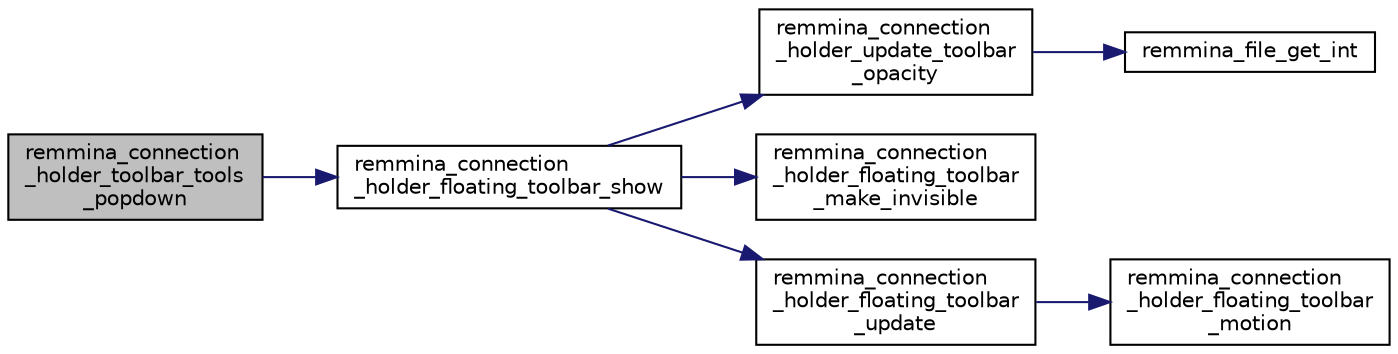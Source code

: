 digraph "remmina_connection_holder_toolbar_tools_popdown"
{
  edge [fontname="Helvetica",fontsize="10",labelfontname="Helvetica",labelfontsize="10"];
  node [fontname="Helvetica",fontsize="10",shape=record];
  rankdir="LR";
  Node9697 [label="remmina_connection\l_holder_toolbar_tools\l_popdown",height=0.2,width=0.4,color="black", fillcolor="grey75", style="filled", fontcolor="black"];
  Node9697 -> Node9698 [color="midnightblue",fontsize="10",style="solid",fontname="Helvetica"];
  Node9698 [label="remmina_connection\l_holder_floating_toolbar_show",height=0.2,width=0.4,color="black", fillcolor="white", style="filled",URL="$remmina__connection__window_8c.html#a147924e56eceebe1f61e47bf5af2218a"];
  Node9698 -> Node9699 [color="midnightblue",fontsize="10",style="solid",fontname="Helvetica"];
  Node9699 [label="remmina_connection\l_holder_update_toolbar\l_opacity",height=0.2,width=0.4,color="black", fillcolor="white", style="filled",URL="$remmina__connection__window_8c.html#aac6895538e595984302a03c07bc51fbe"];
  Node9699 -> Node9700 [color="midnightblue",fontsize="10",style="solid",fontname="Helvetica"];
  Node9700 [label="remmina_file_get_int",height=0.2,width=0.4,color="black", fillcolor="white", style="filled",URL="$remmina__file_8c.html#a4884356c195dcfb4ceacf641a1e74e66"];
  Node9698 -> Node9701 [color="midnightblue",fontsize="10",style="solid",fontname="Helvetica"];
  Node9701 [label="remmina_connection\l_holder_floating_toolbar\l_make_invisible",height=0.2,width=0.4,color="black", fillcolor="white", style="filled",URL="$remmina__connection__window_8c.html#af12f8b64866588b7b2360cbc2681ec40"];
  Node9698 -> Node9702 [color="midnightblue",fontsize="10",style="solid",fontname="Helvetica"];
  Node9702 [label="remmina_connection\l_holder_floating_toolbar\l_update",height=0.2,width=0.4,color="black", fillcolor="white", style="filled",URL="$remmina__connection__window_8c.html#a2b7b33331e6fe8c8c70be62038f9f5ea"];
  Node9702 -> Node9703 [color="midnightblue",fontsize="10",style="solid",fontname="Helvetica"];
  Node9703 [label="remmina_connection\l_holder_floating_toolbar\l_motion",height=0.2,width=0.4,color="black", fillcolor="white", style="filled",URL="$remmina__connection__window_8c.html#a0a92f6f998590a56e44964f0345f942b"];
}
